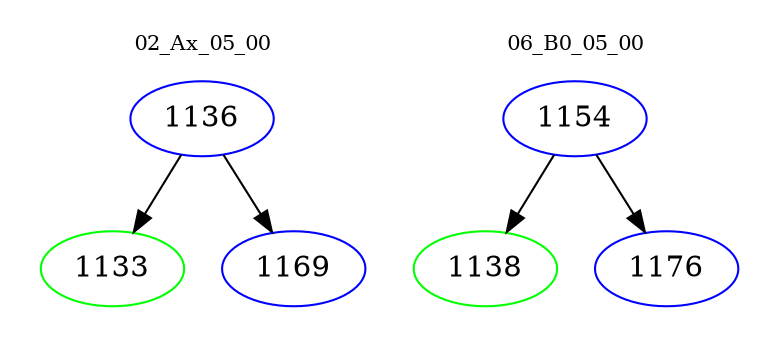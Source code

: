 digraph{
subgraph cluster_0 {
color = white
label = "02_Ax_05_00";
fontsize=10;
T0_1136 [label="1136", color="blue"]
T0_1136 -> T0_1133 [color="black"]
T0_1133 [label="1133", color="green"]
T0_1136 -> T0_1169 [color="black"]
T0_1169 [label="1169", color="blue"]
}
subgraph cluster_1 {
color = white
label = "06_B0_05_00";
fontsize=10;
T1_1154 [label="1154", color="blue"]
T1_1154 -> T1_1138 [color="black"]
T1_1138 [label="1138", color="green"]
T1_1154 -> T1_1176 [color="black"]
T1_1176 [label="1176", color="blue"]
}
}
